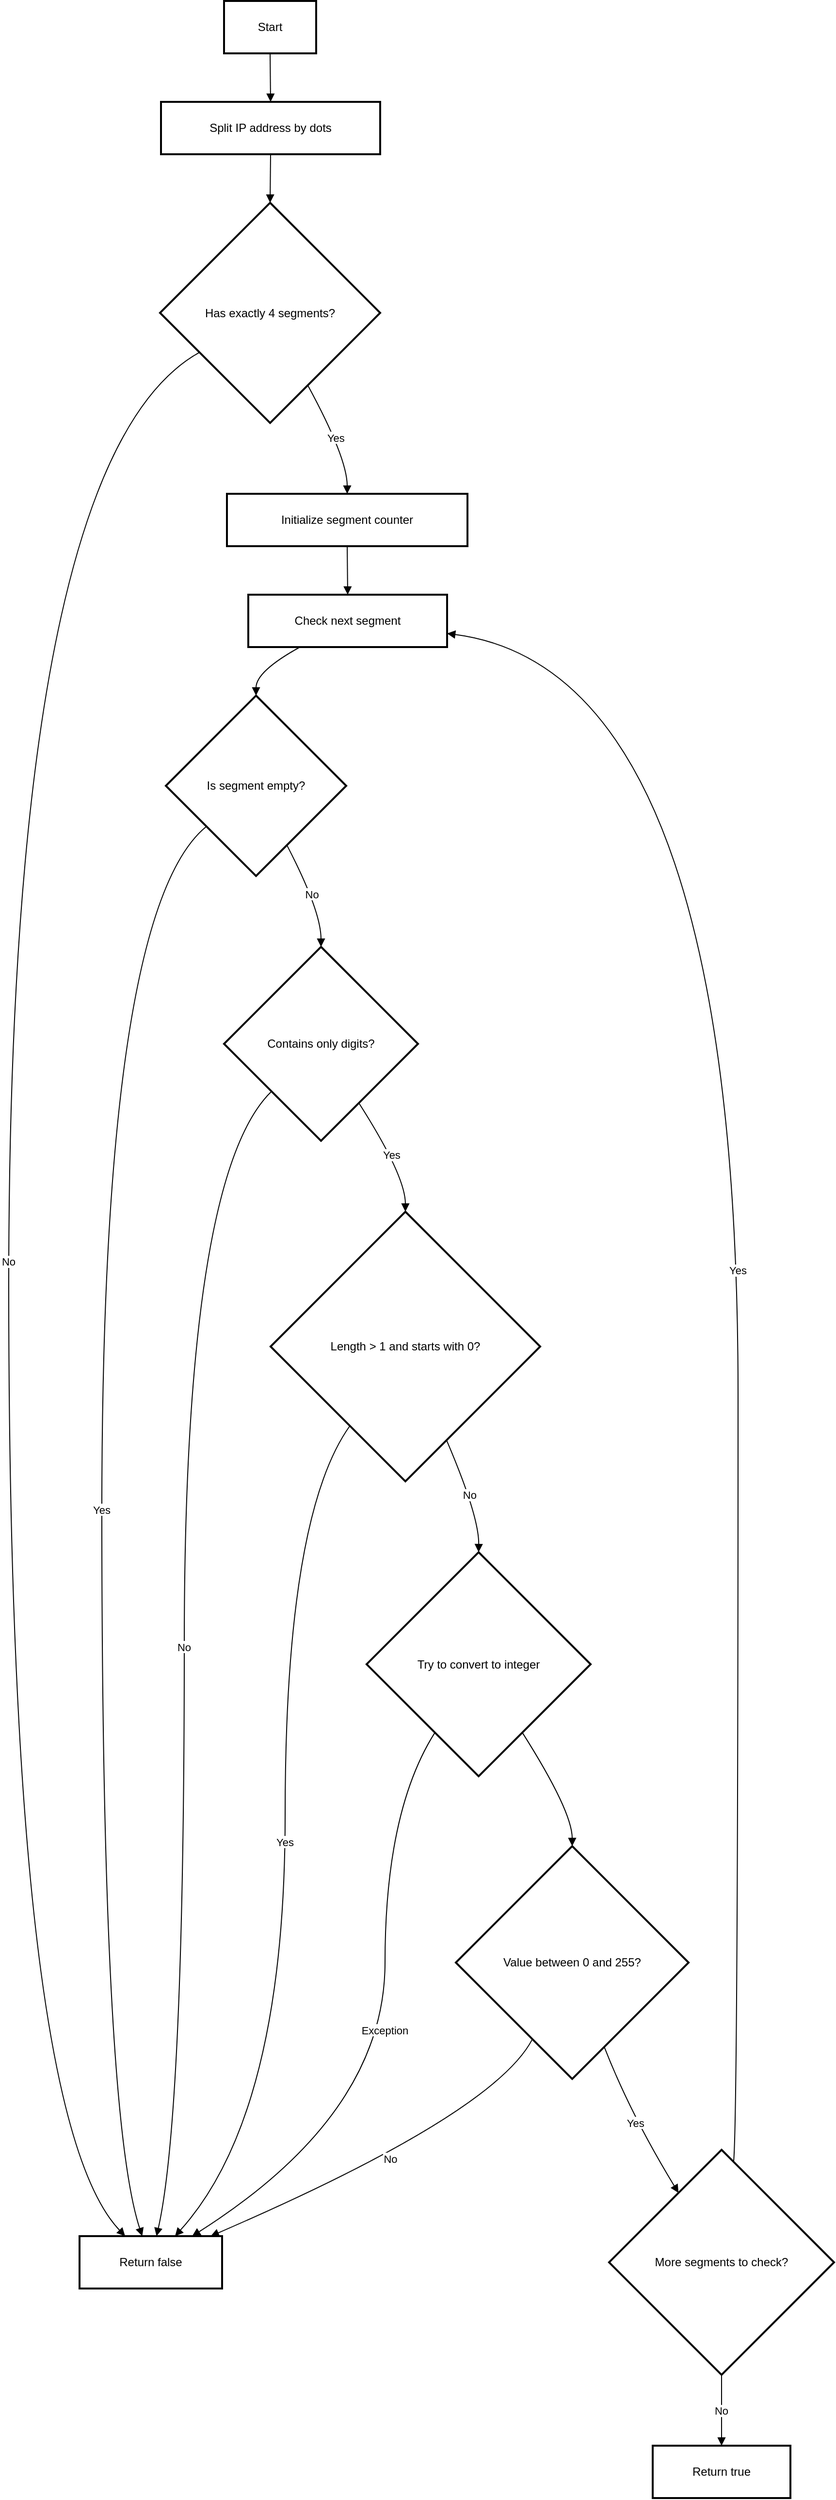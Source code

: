 <mxfile version="26.2.5">
  <diagram name="Page-1" id="rMKHzrDzqPcXVRN4eGIh">
    <mxGraphModel grid="1" page="1" gridSize="10" guides="1" tooltips="1" connect="1" arrows="1" fold="1" pageScale="1" pageWidth="850" pageHeight="1100" math="0" shadow="0">
      <root>
        <mxCell id="0" />
        <mxCell id="1" parent="0" />
        <mxCell id="4URzE_6dbnEYAmhYRCG--59" value="Start" style="whiteSpace=wrap;strokeWidth=2;" vertex="1" parent="1">
          <mxGeometry x="242" y="1080" width="95" height="54" as="geometry" />
        </mxCell>
        <mxCell id="4URzE_6dbnEYAmhYRCG--60" value="Split IP address by dots" style="whiteSpace=wrap;strokeWidth=2;" vertex="1" parent="1">
          <mxGeometry x="177" y="1184" width="226" height="54" as="geometry" />
        </mxCell>
        <mxCell id="4URzE_6dbnEYAmhYRCG--61" value="Has exactly 4 segments?" style="rhombus;strokeWidth=2;whiteSpace=wrap;" vertex="1" parent="1">
          <mxGeometry x="176" y="1288" width="227" height="227" as="geometry" />
        </mxCell>
        <mxCell id="4URzE_6dbnEYAmhYRCG--62" value="Return false" style="whiteSpace=wrap;strokeWidth=2;" vertex="1" parent="1">
          <mxGeometry x="93" y="3384" width="147" height="54" as="geometry" />
        </mxCell>
        <mxCell id="4URzE_6dbnEYAmhYRCG--63" value="Initialize segment counter" style="whiteSpace=wrap;strokeWidth=2;" vertex="1" parent="1">
          <mxGeometry x="245" y="1588" width="248" height="54" as="geometry" />
        </mxCell>
        <mxCell id="4URzE_6dbnEYAmhYRCG--64" value="Check next segment" style="whiteSpace=wrap;strokeWidth=2;" vertex="1" parent="1">
          <mxGeometry x="267" y="1692" width="205" height="54" as="geometry" />
        </mxCell>
        <mxCell id="4URzE_6dbnEYAmhYRCG--65" value="Is segment empty?" style="rhombus;strokeWidth=2;whiteSpace=wrap;" vertex="1" parent="1">
          <mxGeometry x="182" y="1796" width="186" height="186" as="geometry" />
        </mxCell>
        <mxCell id="4URzE_6dbnEYAmhYRCG--66" value="Contains only digits?" style="rhombus;strokeWidth=2;whiteSpace=wrap;" vertex="1" parent="1">
          <mxGeometry x="242" y="2055" width="200" height="200" as="geometry" />
        </mxCell>
        <mxCell id="4URzE_6dbnEYAmhYRCG--67" value="Length &gt; 1 and starts with 0?" style="rhombus;strokeWidth=2;whiteSpace=wrap;" vertex="1" parent="1">
          <mxGeometry x="290" y="2328" width="278" height="278" as="geometry" />
        </mxCell>
        <mxCell id="4URzE_6dbnEYAmhYRCG--68" value="Try to convert to integer" style="rhombus;strokeWidth=2;whiteSpace=wrap;" vertex="1" parent="1">
          <mxGeometry x="389" y="2679" width="231" height="231" as="geometry" />
        </mxCell>
        <mxCell id="4URzE_6dbnEYAmhYRCG--69" value="Value between 0 and 255?" style="rhombus;strokeWidth=2;whiteSpace=wrap;" vertex="1" parent="1">
          <mxGeometry x="481" y="2982" width="240" height="240" as="geometry" />
        </mxCell>
        <mxCell id="4URzE_6dbnEYAmhYRCG--70" value="More segments to check?" style="rhombus;strokeWidth=2;whiteSpace=wrap;" vertex="1" parent="1">
          <mxGeometry x="639" y="3295" width="232" height="232" as="geometry" />
        </mxCell>
        <mxCell id="4URzE_6dbnEYAmhYRCG--71" value="Return true" style="whiteSpace=wrap;strokeWidth=2;" vertex="1" parent="1">
          <mxGeometry x="684" y="3600" width="142" height="54" as="geometry" />
        </mxCell>
        <mxCell id="4URzE_6dbnEYAmhYRCG--72" value="" style="curved=1;startArrow=none;endArrow=block;exitX=0.5;exitY=1;entryX=0.5;entryY=0;rounded=0;" edge="1" parent="1" source="4URzE_6dbnEYAmhYRCG--59" target="4URzE_6dbnEYAmhYRCG--60">
          <mxGeometry relative="1" as="geometry">
            <Array as="points" />
          </mxGeometry>
        </mxCell>
        <mxCell id="4URzE_6dbnEYAmhYRCG--73" value="" style="curved=1;startArrow=none;endArrow=block;exitX=0.5;exitY=1;entryX=0.5;entryY=0;rounded=0;" edge="1" parent="1" source="4URzE_6dbnEYAmhYRCG--60" target="4URzE_6dbnEYAmhYRCG--61">
          <mxGeometry relative="1" as="geometry">
            <Array as="points" />
          </mxGeometry>
        </mxCell>
        <mxCell id="4URzE_6dbnEYAmhYRCG--74" value="No" style="curved=1;startArrow=none;endArrow=block;exitX=0;exitY=0.78;entryX=0.32;entryY=0;rounded=0;" edge="1" parent="1" source="4URzE_6dbnEYAmhYRCG--61" target="4URzE_6dbnEYAmhYRCG--62">
          <mxGeometry relative="1" as="geometry">
            <Array as="points">
              <mxPoint x="20" y="1551" />
              <mxPoint x="20" y="3258" />
            </Array>
          </mxGeometry>
        </mxCell>
        <mxCell id="4URzE_6dbnEYAmhYRCG--75" value="Yes" style="curved=1;startArrow=none;endArrow=block;exitX=0.76;exitY=1;entryX=0.5;entryY=0;rounded=0;" edge="1" parent="1" source="4URzE_6dbnEYAmhYRCG--61" target="4URzE_6dbnEYAmhYRCG--63">
          <mxGeometry relative="1" as="geometry">
            <Array as="points">
              <mxPoint x="369" y="1551" />
            </Array>
          </mxGeometry>
        </mxCell>
        <mxCell id="4URzE_6dbnEYAmhYRCG--76" value="" style="curved=1;startArrow=none;endArrow=block;exitX=0.5;exitY=1;entryX=0.5;entryY=0;rounded=0;" edge="1" parent="1" source="4URzE_6dbnEYAmhYRCG--63" target="4URzE_6dbnEYAmhYRCG--64">
          <mxGeometry relative="1" as="geometry">
            <Array as="points" />
          </mxGeometry>
        </mxCell>
        <mxCell id="4URzE_6dbnEYAmhYRCG--77" value="" style="curved=1;startArrow=none;endArrow=block;exitX=0.26;exitY=1;entryX=0.5;entryY=0;rounded=0;" edge="1" parent="1" source="4URzE_6dbnEYAmhYRCG--64" target="4URzE_6dbnEYAmhYRCG--65">
          <mxGeometry relative="1" as="geometry">
            <Array as="points">
              <mxPoint x="275" y="1771" />
            </Array>
          </mxGeometry>
        </mxCell>
        <mxCell id="4URzE_6dbnEYAmhYRCG--78" value="Yes" style="curved=1;startArrow=none;endArrow=block;exitX=0;exitY=0.91;entryX=0.44;entryY=0;rounded=0;" edge="1" parent="1" source="4URzE_6dbnEYAmhYRCG--65" target="4URzE_6dbnEYAmhYRCG--62">
          <mxGeometry relative="1" as="geometry">
            <Array as="points">
              <mxPoint x="116" y="2018" />
              <mxPoint x="116" y="3258" />
            </Array>
          </mxGeometry>
        </mxCell>
        <mxCell id="4URzE_6dbnEYAmhYRCG--79" value="No" style="curved=1;startArrow=none;endArrow=block;exitX=0.76;exitY=1;entryX=0.5;entryY=0;rounded=0;" edge="1" parent="1" source="4URzE_6dbnEYAmhYRCG--65" target="4URzE_6dbnEYAmhYRCG--66">
          <mxGeometry relative="1" as="geometry">
            <Array as="points">
              <mxPoint x="342" y="2018" />
            </Array>
          </mxGeometry>
        </mxCell>
        <mxCell id="4URzE_6dbnEYAmhYRCG--80" value="No" style="curved=1;startArrow=none;endArrow=block;exitX=0;exitY=0.98;entryX=0.54;entryY=0;rounded=0;" edge="1" parent="1" source="4URzE_6dbnEYAmhYRCG--66" target="4URzE_6dbnEYAmhYRCG--62">
          <mxGeometry relative="1" as="geometry">
            <Array as="points">
              <mxPoint x="201" y="2291" />
              <mxPoint x="201" y="3258" />
            </Array>
          </mxGeometry>
        </mxCell>
        <mxCell id="4URzE_6dbnEYAmhYRCG--81" value="Yes" style="curved=1;startArrow=none;endArrow=block;exitX=0.82;exitY=1;entryX=0.5;entryY=0;rounded=0;" edge="1" parent="1" source="4URzE_6dbnEYAmhYRCG--66" target="4URzE_6dbnEYAmhYRCG--67">
          <mxGeometry relative="1" as="geometry">
            <Array as="points">
              <mxPoint x="429" y="2291" />
            </Array>
          </mxGeometry>
        </mxCell>
        <mxCell id="4URzE_6dbnEYAmhYRCG--82" value="Yes" style="curved=1;startArrow=none;endArrow=block;exitX=0.15;exitY=1;entryX=0.67;entryY=0;rounded=0;" edge="1" parent="1" source="4URzE_6dbnEYAmhYRCG--67" target="4URzE_6dbnEYAmhYRCG--62">
          <mxGeometry relative="1" as="geometry">
            <Array as="points">
              <mxPoint x="305" y="2642" />
              <mxPoint x="305" y="3258" />
            </Array>
          </mxGeometry>
        </mxCell>
        <mxCell id="4URzE_6dbnEYAmhYRCG--83" value="No" style="curved=1;startArrow=none;endArrow=block;exitX=0.72;exitY=1;entryX=0.5;entryY=0;rounded=0;" edge="1" parent="1" source="4URzE_6dbnEYAmhYRCG--67" target="4URzE_6dbnEYAmhYRCG--68">
          <mxGeometry relative="1" as="geometry">
            <Array as="points">
              <mxPoint x="505" y="2642" />
            </Array>
          </mxGeometry>
        </mxCell>
        <mxCell id="4URzE_6dbnEYAmhYRCG--84" value="Exception" style="curved=1;startArrow=none;endArrow=block;exitX=0.18;exitY=1;entryX=0.79;entryY=0;rounded=0;" edge="1" parent="1" source="4URzE_6dbnEYAmhYRCG--68" target="4URzE_6dbnEYAmhYRCG--62">
          <mxGeometry relative="1" as="geometry">
            <Array as="points">
              <mxPoint x="408" y="2946" />
              <mxPoint x="408" y="3258" />
            </Array>
          </mxGeometry>
        </mxCell>
        <mxCell id="4URzE_6dbnEYAmhYRCG--85" value="" style="curved=1;startArrow=none;endArrow=block;exitX=0.82;exitY=1;entryX=0.5;entryY=0;rounded=0;" edge="1" parent="1" source="4URzE_6dbnEYAmhYRCG--68" target="4URzE_6dbnEYAmhYRCG--69">
          <mxGeometry relative="1" as="geometry">
            <Array as="points">
              <mxPoint x="601" y="2946" />
            </Array>
          </mxGeometry>
        </mxCell>
        <mxCell id="4URzE_6dbnEYAmhYRCG--86" value="No" style="curved=1;startArrow=none;endArrow=block;exitX=0.24;exitY=1;entryX=0.92;entryY=0;rounded=0;" edge="1" parent="1" source="4URzE_6dbnEYAmhYRCG--69" target="4URzE_6dbnEYAmhYRCG--62">
          <mxGeometry relative="1" as="geometry">
            <Array as="points">
              <mxPoint x="520" y="3258" />
            </Array>
          </mxGeometry>
        </mxCell>
        <mxCell id="4URzE_6dbnEYAmhYRCG--87" value="Yes" style="curved=1;startArrow=none;endArrow=block;exitX=0.69;exitY=1;entryX=0.19;entryY=0;rounded=0;" edge="1" parent="1" source="4URzE_6dbnEYAmhYRCG--69" target="4URzE_6dbnEYAmhYRCG--70">
          <mxGeometry relative="1" as="geometry">
            <Array as="points">
              <mxPoint x="661" y="3258" />
            </Array>
          </mxGeometry>
        </mxCell>
        <mxCell id="4URzE_6dbnEYAmhYRCG--88" value="Yes" style="curved=1;startArrow=none;endArrow=block;exitX=0.56;exitY=0;entryX=1;entryY=0.74;rounded=0;" edge="1" parent="1" source="4URzE_6dbnEYAmhYRCG--70" target="4URzE_6dbnEYAmhYRCG--64">
          <mxGeometry relative="1" as="geometry">
            <Array as="points">
              <mxPoint x="772" y="3258" />
              <mxPoint x="772" y="1771" />
            </Array>
          </mxGeometry>
        </mxCell>
        <mxCell id="4URzE_6dbnEYAmhYRCG--89" value="No" style="curved=1;startArrow=none;endArrow=block;exitX=0.5;exitY=1;entryX=0.5;entryY=0;rounded=0;" edge="1" parent="1" source="4URzE_6dbnEYAmhYRCG--70" target="4URzE_6dbnEYAmhYRCG--71">
          <mxGeometry relative="1" as="geometry">
            <Array as="points" />
          </mxGeometry>
        </mxCell>
      </root>
    </mxGraphModel>
  </diagram>
</mxfile>
